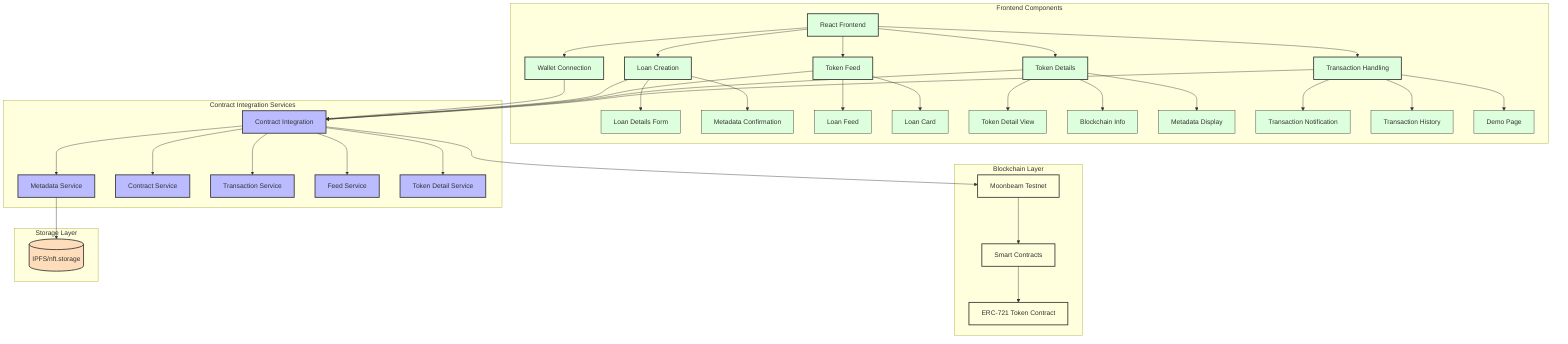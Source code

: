 graph TD
    %% Frontend Layer
    FE[React Frontend] --> WC[Wallet Connection]
    FE --> LC[Loan Creation]
    FE --> TF[Token Feed]
    FE --> TD[Token Details]
    FE --> TX[Transaction Handling]
    
    %% Contract Integration
    WC --> CI[Contract Integration]
    LC --> CI
    TF --> CI
    TD --> CI
    TX --> CI
    
    %% Services
    CI --> MS[Metadata Service]
    CI --> CS[Contract Service]
    CI --> TS[Transaction Service]
    CI --> FS[Feed Service]
    CI --> DS[Token Detail Service]
    
    %% Blockchain Integration
    CI --> MB[Moonbeam Testnet]
    MB --> SC[Smart Contracts]
    SC --> NFT[ERC-721 Token Contract]
    
    %% Storage Layer
    MS --> IPFS[(IPFS/nft.storage)]
    
    %% UI Components
    LC --> LDF[Loan Details Form]
    LC --> MC[Metadata Confirmation]
    TF --> LF[Loan Feed]
    TF --> LCard[Loan Card]
    TD --> TDV[Token Detail View]
    TD --> BI[Blockchain Info]
    TD --> MD[Metadata Display]
    TX --> TN[Transaction Notification]
    TX --> TH[Transaction History]
    TX --> DP[Demo Page]
    
    %% Component Definitions
    subgraph Frontend Components
        FE
        WC
        LC
        TF
        TD
        TX
        LDF
        MC
        LF
        LCard
        TDV
        BI
        MD
        TN
        TH
        DP
    end
    
    subgraph Contract Integration Services
        CI
        MS
        CS
        TS
        FS
        DS
    end
    
    subgraph Blockchain Layer
        MB
        SC
        NFT
    end
    
    subgraph Storage Layer
        IPFS
    end
    
    %% Styling
    style FE fill:#dfd,stroke:#333,stroke-width:2px
    style WC fill:#dfd,stroke:#333,stroke-width:2px
    style LC fill:#dfd,stroke:#333,stroke-width:2px
    style TF fill:#dfd,stroke:#333,stroke-width:2px
    style TD fill:#dfd,stroke:#333,stroke-width:2px
    style TX fill:#dfd,stroke:#333,stroke-width:2px
    style CI fill:#bbf,stroke:#333,stroke-width:2px
    style MS fill:#bbf,stroke:#333,stroke-width:2px
    style CS fill:#bbf,stroke:#333,stroke-width:2px
    style TS fill:#bbf,stroke:#333,stroke-width:2px
    style FS fill:#bbf,stroke:#333,stroke-width:2px
    style DS fill:#bbf,stroke:#333,stroke-width:2px
    style MB fill:#ffd,stroke:#333,stroke-width:2px
    style SC fill:#ffd,stroke:#333,stroke-width:2px
    style NFT fill:#ffd,stroke:#333,stroke-width:2px
    style IPFS fill:#fdb,stroke:#333,stroke-width:2px
    style LDF fill:#dfd,stroke:#333,stroke-width:1px
    style MC fill:#dfd,stroke:#333,stroke-width:1px
    style LF fill:#dfd,stroke:#333,stroke-width:1px
    style LCard fill:#dfd,stroke:#333,stroke-width:1px
    style TDV fill:#dfd,stroke:#333,stroke-width:1px
    style BI fill:#dfd,stroke:#333,stroke-width:1px
    style MD fill:#dfd,stroke:#333,stroke-width:1px
    style TN fill:#dfd,stroke:#333,stroke-width:1px
    style TH fill:#dfd,stroke:#333,stroke-width:1px
    style DP fill:#dfd,stroke:#333,stroke-width:1px